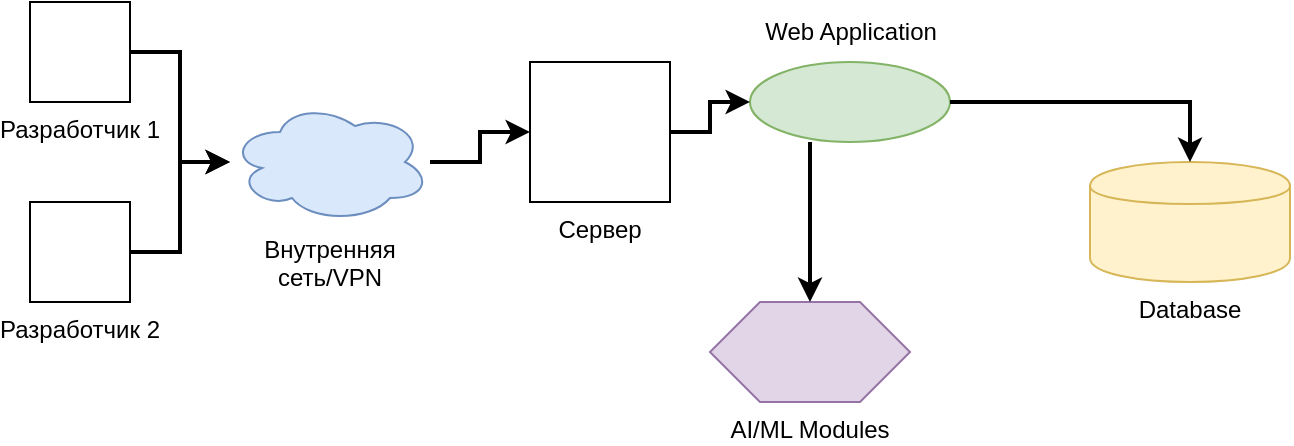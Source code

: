 <mxfile version="21.7.5" type="device">
  <diagram id="initial_state" name="Начальное состояние">
    <mxGraphModel dx="709" dy="424" grid="1" gridSize="10" guides="1" tooltips="1" connect="1" arrows="1" fold="1" page="1" pageScale="1" pageWidth="827" pageHeight="1169" math="0" shadow="0">
      <root>
        <mxCell id="0" />
        <mxCell id="1" parent="0" />
        <mxCell id="developer1" value="Разработчик 1" style="shape=mxgraph.people.male;verticalLabelPosition=bottom;verticalAlign=top;" parent="1" vertex="1">
          <mxGeometry x="50" y="100" width="50" height="50" as="geometry" />
        </mxCell>
        <mxCell id="developer2" value="Разработчик 2" style="shape=mxgraph.people.female;verticalLabelPosition=bottom;verticalAlign=top;" parent="1" vertex="1">
          <mxGeometry x="50" y="200" width="50" height="50" as="geometry" />
        </mxCell>
        <mxCell id="vpn" value="Внутренняя сеть/VPN" style="shape=cloud;whiteSpace=wrap;html=1;fillColor=#dae8fc;strokeColor=#6c8ebf;verticalLabelPosition=bottom;verticalAlign=top;" parent="1" vertex="1">
          <mxGeometry x="150" y="150" width="100" height="60" as="geometry" />
        </mxCell>
        <mxCell id="server" value="Сервер" style="shape=mxgraph.computers.server;whiteSpace=wrap;html=1;verticalLabelPosition=bottom;verticalAlign=top;" parent="1" vertex="1">
          <mxGeometry x="300" y="130" width="70" height="70" as="geometry" />
        </mxCell>
        <mxCell id="web_app" value="" style="shape=ellipse;whiteSpace=wrap;html=1;fillColor=#d5e8d4;strokeColor=#82b366;verticalLabelPosition=bottom;verticalAlign=top;align=center;" parent="1" vertex="1">
          <mxGeometry x="410" y="130" width="100" height="40" as="geometry" />
        </mxCell>
        <mxCell id="database" value="Database" style="shape=cylinder;whiteSpace=wrap;html=1;fillColor=#fff2cc;strokeColor=#d6b656;verticalLabelPosition=bottom;verticalAlign=top;" parent="1" vertex="1">
          <mxGeometry x="580" y="180" width="100" height="60" as="geometry" />
        </mxCell>
        <mxCell id="ai_ml" value="AI/ML Modules" style="shape=hexagon;whiteSpace=wrap;html=1;fillColor=#e1d5e7;strokeColor=#9673a6;verticalLabelPosition=bottom;verticalAlign=top;" parent="1" vertex="1">
          <mxGeometry x="390" y="250" width="100" height="50" as="geometry" />
        </mxCell>
        <mxCell id="edge1" style="edgeStyle=orthogonalEdgeStyle;rounded=0;html=1;strokeWidth=2;" parent="1" source="developer1" target="vpn" edge="1">
          <mxGeometry relative="1" as="geometry" />
        </mxCell>
        <mxCell id="edge2" style="edgeStyle=orthogonalEdgeStyle;rounded=0;html=1;strokeWidth=2;" parent="1" source="developer2" target="vpn" edge="1">
          <mxGeometry relative="1" as="geometry" />
        </mxCell>
        <mxCell id="edge3" style="edgeStyle=orthogonalEdgeStyle;rounded=0;html=1;strokeWidth=2;" parent="1" source="vpn" target="server" edge="1">
          <mxGeometry relative="1" as="geometry" />
        </mxCell>
        <mxCell id="edge4" style="edgeStyle=orthogonalEdgeStyle;rounded=0;html=1;strokeWidth=2;" parent="1" source="server" target="web_app" edge="1">
          <mxGeometry relative="1" as="geometry" />
        </mxCell>
        <mxCell id="edge5" style="edgeStyle=orthogonalEdgeStyle;rounded=0;html=1;strokeWidth=2;" parent="1" source="web_app" target="database" edge="1">
          <mxGeometry relative="1" as="geometry" />
        </mxCell>
        <mxCell id="edge6" style="edgeStyle=orthogonalEdgeStyle;rounded=0;html=1;strokeWidth=2;" parent="1" source="web_app" target="ai_ml" edge="1">
          <mxGeometry relative="1" as="geometry">
            <Array as="points">
              <mxPoint x="440" y="190" />
              <mxPoint x="440" y="190" />
            </Array>
          </mxGeometry>
        </mxCell>
        <mxCell id="-J3c9EKZVNfu_08UK-fg-1" value="Web Application" style="text;html=1;align=center;verticalAlign=middle;resizable=0;points=[];autosize=1;strokeColor=none;fillColor=none;" vertex="1" parent="1">
          <mxGeometry x="405" y="100" width="110" height="30" as="geometry" />
        </mxCell>
      </root>
    </mxGraphModel>
  </diagram>
</mxfile>

